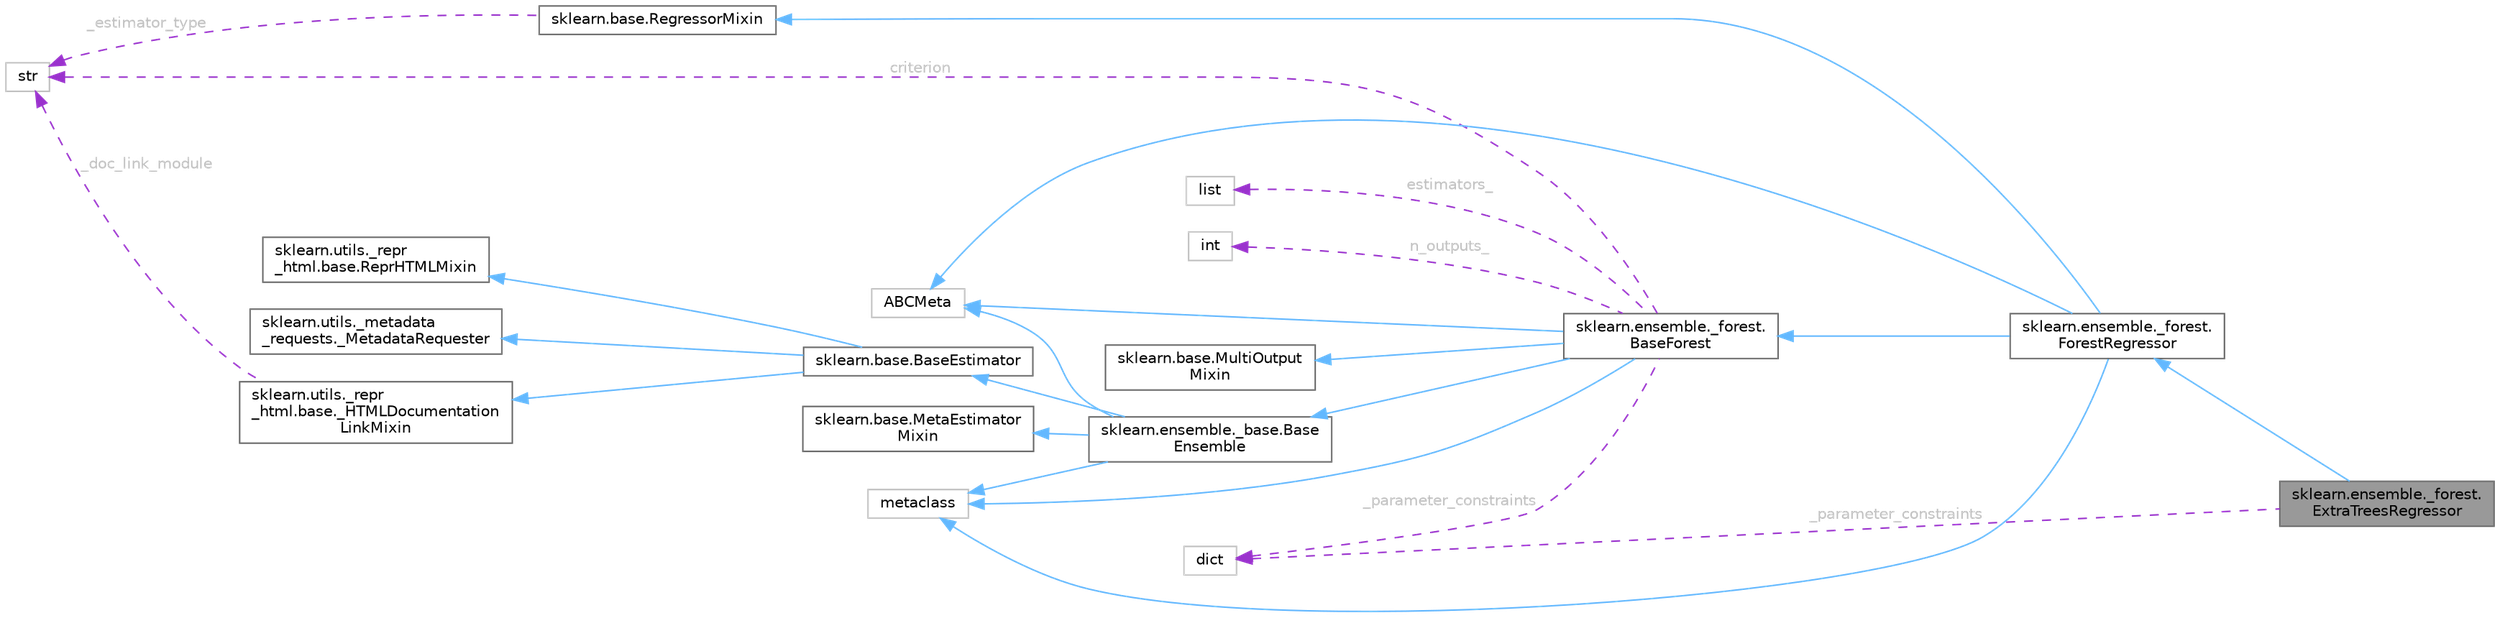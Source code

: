 digraph "sklearn.ensemble._forest.ExtraTreesRegressor"
{
 // LATEX_PDF_SIZE
  bgcolor="transparent";
  edge [fontname=Helvetica,fontsize=10,labelfontname=Helvetica,labelfontsize=10];
  node [fontname=Helvetica,fontsize=10,shape=box,height=0.2,width=0.4];
  rankdir="LR";
  Node1 [id="Node000001",label="sklearn.ensemble._forest.\lExtraTreesRegressor",height=0.2,width=0.4,color="gray40", fillcolor="grey60", style="filled", fontcolor="black",tooltip=" "];
  Node2 -> Node1 [id="edge24_Node000001_Node000002",dir="back",color="steelblue1",style="solid",tooltip=" "];
  Node2 [id="Node000002",label="sklearn.ensemble._forest.\lForestRegressor",height=0.2,width=0.4,color="gray40", fillcolor="white", style="filled",URL="$d3/d11/classsklearn_1_1ensemble_1_1__forest_1_1ForestRegressor.html",tooltip=" "];
  Node3 -> Node2 [id="edge25_Node000002_Node000003",dir="back",color="steelblue1",style="solid",tooltip=" "];
  Node3 [id="Node000003",label="sklearn.base.RegressorMixin",height=0.2,width=0.4,color="gray40", fillcolor="white", style="filled",URL="$df/d64/classsklearn_1_1base_1_1RegressorMixin.html",tooltip=" "];
  Node4 -> Node3 [id="edge26_Node000003_Node000004",dir="back",color="darkorchid3",style="dashed",tooltip=" ",label=" _estimator_type",fontcolor="grey" ];
  Node4 [id="Node000004",label="str",height=0.2,width=0.4,color="grey75", fillcolor="white", style="filled",tooltip=" "];
  Node5 -> Node2 [id="edge27_Node000002_Node000005",dir="back",color="steelblue1",style="solid",tooltip=" "];
  Node5 [id="Node000005",label="sklearn.ensemble._forest.\lBaseForest",height=0.2,width=0.4,color="gray40", fillcolor="white", style="filled",URL="$d4/d07/classsklearn_1_1ensemble_1_1__forest_1_1BaseForest.html",tooltip=" "];
  Node6 -> Node5 [id="edge28_Node000005_Node000006",dir="back",color="steelblue1",style="solid",tooltip=" "];
  Node6 [id="Node000006",label="sklearn.base.MultiOutput\lMixin",height=0.2,width=0.4,color="gray40", fillcolor="white", style="filled",URL="$d4/d1c/classsklearn_1_1base_1_1MultiOutputMixin.html",tooltip=" "];
  Node7 -> Node5 [id="edge29_Node000005_Node000007",dir="back",color="steelblue1",style="solid",tooltip=" "];
  Node7 [id="Node000007",label="sklearn.ensemble._base.Base\lEnsemble",height=0.2,width=0.4,color="gray40", fillcolor="white", style="filled",URL="$d9/d0e/classsklearn_1_1ensemble_1_1__base_1_1BaseEnsemble.html",tooltip=" "];
  Node8 -> Node7 [id="edge30_Node000007_Node000008",dir="back",color="steelblue1",style="solid",tooltip=" "];
  Node8 [id="Node000008",label="sklearn.base.MetaEstimator\lMixin",height=0.2,width=0.4,color="gray40", fillcolor="white", style="filled",URL="$d4/d5a/classsklearn_1_1base_1_1MetaEstimatorMixin.html",tooltip=" "];
  Node9 -> Node7 [id="edge31_Node000007_Node000009",dir="back",color="steelblue1",style="solid",tooltip=" "];
  Node9 [id="Node000009",label="sklearn.base.BaseEstimator",height=0.2,width=0.4,color="gray40", fillcolor="white", style="filled",URL="$d3/d20/classsklearn_1_1base_1_1BaseEstimator.html",tooltip=" "];
  Node10 -> Node9 [id="edge32_Node000009_Node000010",dir="back",color="steelblue1",style="solid",tooltip=" "];
  Node10 [id="Node000010",label="sklearn.utils._repr\l_html.base.ReprHTMLMixin",height=0.2,width=0.4,color="gray40", fillcolor="white", style="filled",URL="$d3/d50/classsklearn_1_1utils_1_1__repr__html_1_1base_1_1ReprHTMLMixin.html",tooltip=" "];
  Node11 -> Node9 [id="edge33_Node000009_Node000011",dir="back",color="steelblue1",style="solid",tooltip=" "];
  Node11 [id="Node000011",label="sklearn.utils._repr\l_html.base._HTMLDocumentation\lLinkMixin",height=0.2,width=0.4,color="gray40", fillcolor="white", style="filled",URL="$d5/d05/classsklearn_1_1utils_1_1__repr__html_1_1base_1_1__HTMLDocumentationLinkMixin.html",tooltip=" "];
  Node4 -> Node11 [id="edge34_Node000011_Node000004",dir="back",color="darkorchid3",style="dashed",tooltip=" ",label=" _doc_link_module",fontcolor="grey" ];
  Node12 -> Node9 [id="edge35_Node000009_Node000012",dir="back",color="steelblue1",style="solid",tooltip=" "];
  Node12 [id="Node000012",label="sklearn.utils._metadata\l_requests._MetadataRequester",height=0.2,width=0.4,color="gray40", fillcolor="white", style="filled",URL="$d6/dfa/classsklearn_1_1utils_1_1__metadata__requests_1_1__MetadataRequester.html",tooltip=" "];
  Node13 -> Node7 [id="edge36_Node000007_Node000013",dir="back",color="steelblue1",style="solid",tooltip=" "];
  Node13 [id="Node000013",label="metaclass",height=0.2,width=0.4,color="grey75", fillcolor="white", style="filled",URL="$d1/d9a/classmetaclass.html",tooltip=" "];
  Node14 -> Node7 [id="edge37_Node000007_Node000014",dir="back",color="steelblue1",style="solid",tooltip=" "];
  Node14 [id="Node000014",label="ABCMeta",height=0.2,width=0.4,color="grey75", fillcolor="white", style="filled",URL="$df/d42/classABCMeta.html",tooltip=" "];
  Node13 -> Node5 [id="edge38_Node000005_Node000013",dir="back",color="steelblue1",style="solid",tooltip=" "];
  Node14 -> Node5 [id="edge39_Node000005_Node000014",dir="back",color="steelblue1",style="solid",tooltip=" "];
  Node15 -> Node5 [id="edge40_Node000005_Node000015",dir="back",color="darkorchid3",style="dashed",tooltip=" ",label=" _parameter_constraints",fontcolor="grey" ];
  Node15 [id="Node000015",label="dict",height=0.2,width=0.4,color="grey75", fillcolor="white", style="filled",tooltip=" "];
  Node4 -> Node5 [id="edge41_Node000005_Node000004",dir="back",color="darkorchid3",style="dashed",tooltip=" ",label=" criterion",fontcolor="grey" ];
  Node16 -> Node5 [id="edge42_Node000005_Node000016",dir="back",color="darkorchid3",style="dashed",tooltip=" ",label=" n_outputs_",fontcolor="grey" ];
  Node16 [id="Node000016",label="int",height=0.2,width=0.4,color="grey75", fillcolor="white", style="filled",tooltip=" "];
  Node17 -> Node5 [id="edge43_Node000005_Node000017",dir="back",color="darkorchid3",style="dashed",tooltip=" ",label=" estimators_",fontcolor="grey" ];
  Node17 [id="Node000017",label="list",height=0.2,width=0.4,color="grey75", fillcolor="white", style="filled",tooltip=" "];
  Node13 -> Node2 [id="edge44_Node000002_Node000013",dir="back",color="steelblue1",style="solid",tooltip=" "];
  Node14 -> Node2 [id="edge45_Node000002_Node000014",dir="back",color="steelblue1",style="solid",tooltip=" "];
  Node15 -> Node1 [id="edge46_Node000001_Node000015",dir="back",color="darkorchid3",style="dashed",tooltip=" ",label=" _parameter_constraints",fontcolor="grey" ];
}

